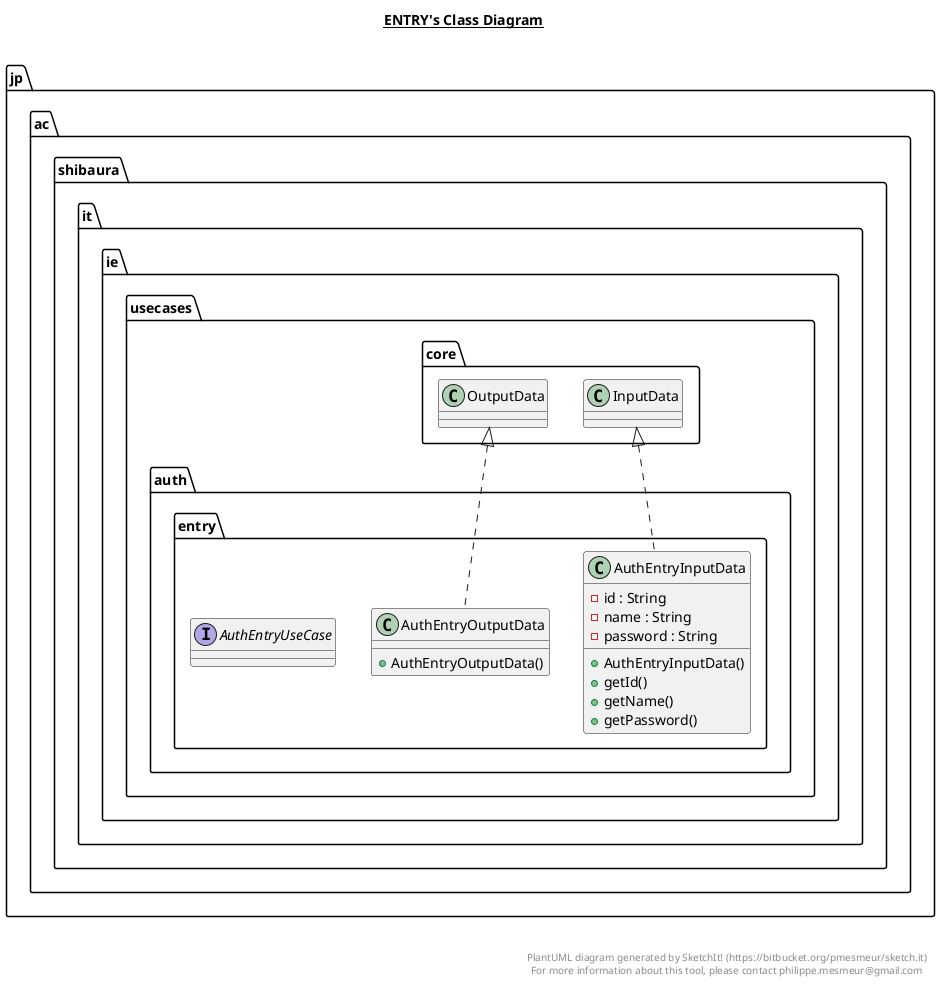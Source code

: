 @startuml

title __ENTRY's Class Diagram__\n

  namespace jp.ac.shibaura.it.ie {
    namespace usecases.auth.entry {
      class jp.ac.shibaura.it.ie.usecases.auth.entry.AuthEntryInputData {
          - id : String
          - name : String
          - password : String
          + AuthEntryInputData()
          + getId()
          + getName()
          + getPassword()
      }
    }
  }
  

  namespace jp.ac.shibaura.it.ie {
    namespace usecases.auth.entry {
      class jp.ac.shibaura.it.ie.usecases.auth.entry.AuthEntryOutputData {
          + AuthEntryOutputData()
      }
    }
  }
  

  namespace jp.ac.shibaura.it.ie {
    namespace usecases.auth.entry {
      interface jp.ac.shibaura.it.ie.usecases.auth.entry.AuthEntryUseCase {
      }
    }
  }
  

  jp.ac.shibaura.it.ie.usecases.auth.entry.AuthEntryInputData .up.|> jp.ac.shibaura.it.ie.usecases.core.InputData
  jp.ac.shibaura.it.ie.usecases.auth.entry.AuthEntryOutputData .up.|> jp.ac.shibaura.it.ie.usecases.core.OutputData


right footer


PlantUML diagram generated by SketchIt! (https://bitbucket.org/pmesmeur/sketch.it)
For more information about this tool, please contact philippe.mesmeur@gmail.com
endfooter

@enduml
